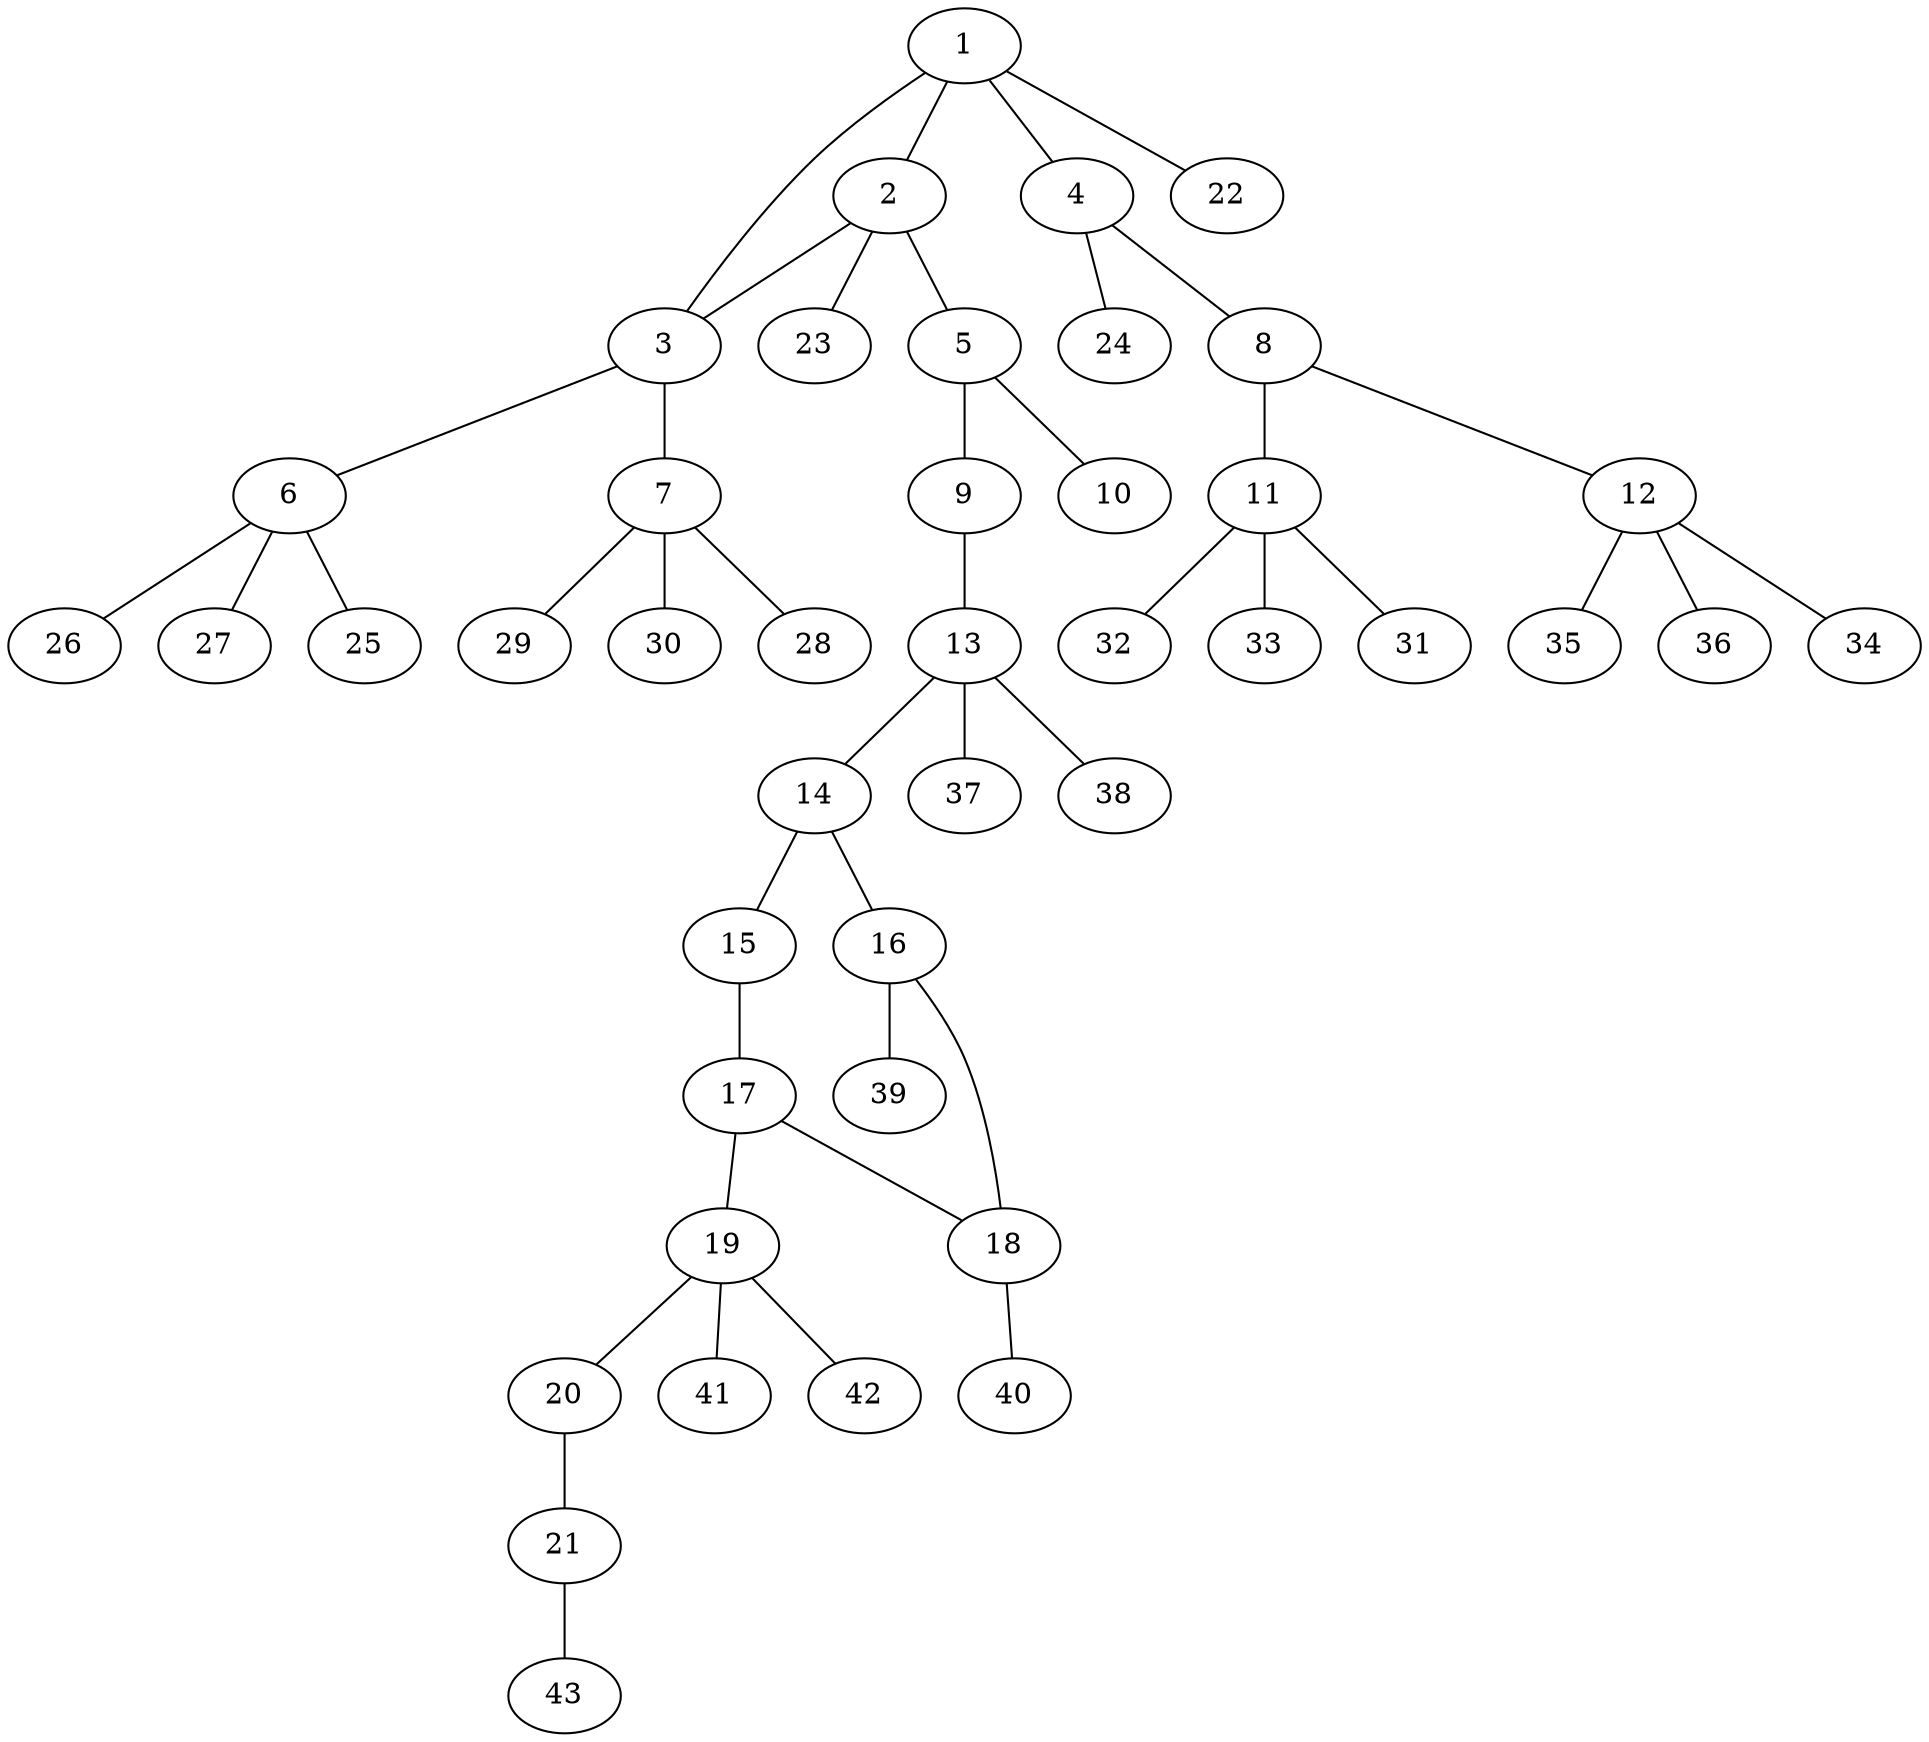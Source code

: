 graph molecule_3148 {
	1	 [chem=C];
	2	 [chem=C];
	1 -- 2	 [valence=1];
	3	 [chem=C];
	1 -- 3	 [valence=1];
	4	 [chem=C];
	1 -- 4	 [valence=1];
	22	 [chem=H];
	1 -- 22	 [valence=1];
	2 -- 3	 [valence=1];
	5	 [chem=C];
	2 -- 5	 [valence=1];
	23	 [chem=H];
	2 -- 23	 [valence=1];
	6	 [chem=C];
	3 -- 6	 [valence=1];
	7	 [chem=C];
	3 -- 7	 [valence=1];
	8	 [chem=C];
	4 -- 8	 [valence=2];
	24	 [chem=H];
	4 -- 24	 [valence=1];
	9	 [chem=O];
	5 -- 9	 [valence=1];
	10	 [chem=O];
	5 -- 10	 [valence=2];
	25	 [chem=H];
	6 -- 25	 [valence=1];
	26	 [chem=H];
	6 -- 26	 [valence=1];
	27	 [chem=H];
	6 -- 27	 [valence=1];
	28	 [chem=H];
	7 -- 28	 [valence=1];
	29	 [chem=H];
	7 -- 29	 [valence=1];
	30	 [chem=H];
	7 -- 30	 [valence=1];
	11	 [chem=C];
	8 -- 11	 [valence=1];
	12	 [chem=C];
	8 -- 12	 [valence=1];
	13	 [chem=C];
	9 -- 13	 [valence=1];
	31	 [chem=H];
	11 -- 31	 [valence=1];
	32	 [chem=H];
	11 -- 32	 [valence=1];
	33	 [chem=H];
	11 -- 33	 [valence=1];
	34	 [chem=H];
	12 -- 34	 [valence=1];
	35	 [chem=H];
	12 -- 35	 [valence=1];
	36	 [chem=H];
	12 -- 36	 [valence=1];
	14	 [chem=C];
	13 -- 14	 [valence=1];
	37	 [chem=H];
	13 -- 37	 [valence=1];
	38	 [chem=H];
	13 -- 38	 [valence=1];
	15	 [chem=O];
	14 -- 15	 [valence=1];
	16	 [chem=C];
	14 -- 16	 [valence=2];
	17	 [chem=C];
	15 -- 17	 [valence=1];
	18	 [chem=C];
	16 -- 18	 [valence=1];
	39	 [chem=H];
	16 -- 39	 [valence=1];
	17 -- 18	 [valence=2];
	19	 [chem=C];
	17 -- 19	 [valence=1];
	40	 [chem=H];
	18 -- 40	 [valence=1];
	20	 [chem=C];
	19 -- 20	 [valence=1];
	41	 [chem=H];
	19 -- 41	 [valence=1];
	42	 [chem=H];
	19 -- 42	 [valence=1];
	21	 [chem=C];
	20 -- 21	 [valence=3];
	43	 [chem=H];
	21 -- 43	 [valence=1];
}
